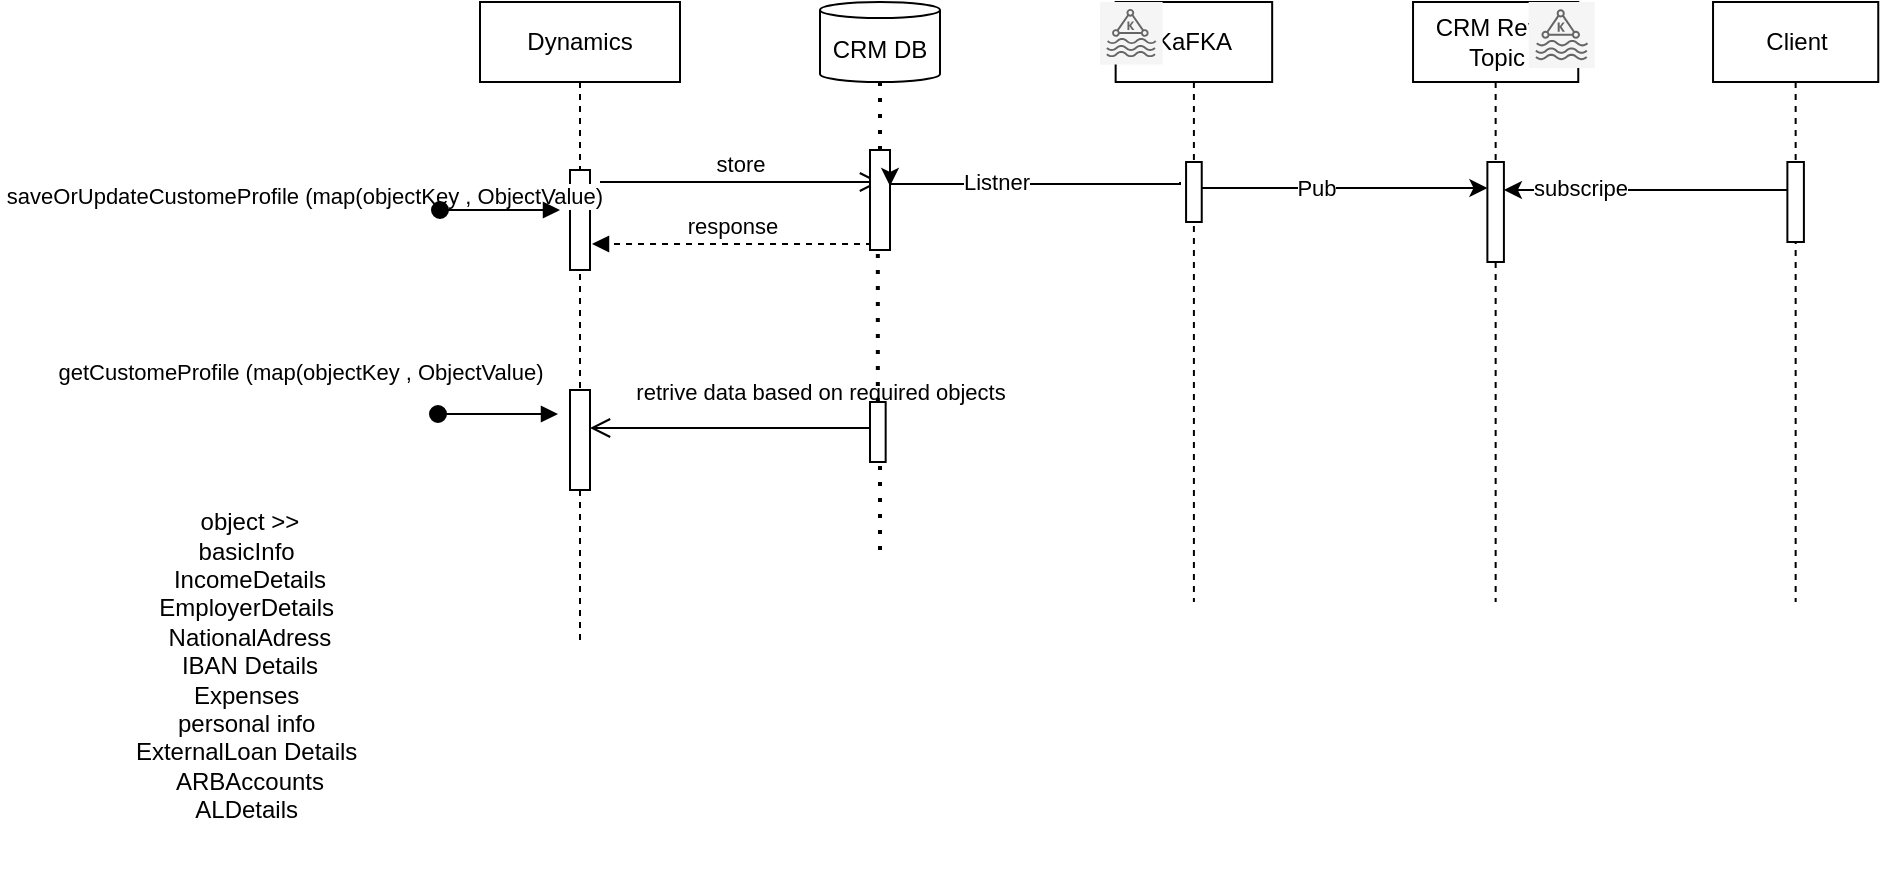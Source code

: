 <mxfile version="24.7.6">
  <diagram name="Page-1" id="2YBvvXClWsGukQMizWep">
    <mxGraphModel dx="1804" dy="523" grid="1" gridSize="10" guides="1" tooltips="1" connect="1" arrows="1" fold="1" page="1" pageScale="1" pageWidth="850" pageHeight="1100" math="0" shadow="0">
      <root>
        <mxCell id="0" />
        <mxCell id="1" parent="0" />
        <mxCell id="aM9ryv3xv72pqoxQDRHE-1" value="Dynamics" style="shape=umlLifeline;perimeter=lifelinePerimeter;whiteSpace=wrap;html=1;container=0;dropTarget=0;collapsible=0;recursiveResize=0;outlineConnect=0;portConstraint=eastwest;newEdgeStyle={&quot;edgeStyle&quot;:&quot;elbowEdgeStyle&quot;,&quot;elbow&quot;:&quot;vertical&quot;,&quot;curved&quot;:0,&quot;rounded&quot;:0};" parent="1" vertex="1">
          <mxGeometry x="40" y="40" width="100" height="320" as="geometry" />
        </mxCell>
        <mxCell id="RGJ-yCgJuge_6X9lLL64-7" value="" style="html=1;points=[];perimeter=orthogonalPerimeter;outlineConnect=0;targetShapes=umlLifeline;portConstraint=eastwest;newEdgeStyle={&quot;edgeStyle&quot;:&quot;elbowEdgeStyle&quot;,&quot;elbow&quot;:&quot;vertical&quot;,&quot;curved&quot;:0,&quot;rounded&quot;:0};" parent="aM9ryv3xv72pqoxQDRHE-1" vertex="1">
          <mxGeometry x="45" y="194" width="10" height="50" as="geometry" />
        </mxCell>
        <mxCell id="RGJ-yCgJuge_6X9lLL64-8" value="" style="html=1;points=[];perimeter=orthogonalPerimeter;outlineConnect=0;targetShapes=umlLifeline;portConstraint=eastwest;newEdgeStyle={&quot;edgeStyle&quot;:&quot;elbowEdgeStyle&quot;,&quot;elbow&quot;:&quot;vertical&quot;,&quot;curved&quot;:0,&quot;rounded&quot;:0};" parent="aM9ryv3xv72pqoxQDRHE-1" vertex="1">
          <mxGeometry x="45" y="84" width="10" height="50" as="geometry" />
        </mxCell>
        <mxCell id="aM9ryv3xv72pqoxQDRHE-10" value="store" style="html=1;verticalAlign=bottom;endArrow=open;endSize=8;edgeStyle=elbowEdgeStyle;elbow=vertical;curved=0;rounded=0;" parent="1" edge="1">
          <mxGeometry relative="1" as="geometry">
            <mxPoint x="240" y="130" as="targetPoint" />
            <Array as="points">
              <mxPoint x="180" y="130" />
            </Array>
            <mxPoint x="100" y="130" as="sourcePoint" />
          </mxGeometry>
        </mxCell>
        <mxCell id="RGJ-yCgJuge_6X9lLL64-3" value="CRM DB" style="shape=cylinder3;whiteSpace=wrap;html=1;boundedLbl=1;backgroundOutline=1;size=4;" parent="1" vertex="1">
          <mxGeometry x="210" y="40" width="60" height="40" as="geometry" />
        </mxCell>
        <mxCell id="RGJ-yCgJuge_6X9lLL64-4" value="" style="endArrow=none;dashed=1;html=1;dashPattern=1 3;strokeWidth=2;rounded=0;" parent="1" edge="1" source="aM9ryv3xv72pqoxQDRHE-2">
          <mxGeometry width="50" height="50" relative="1" as="geometry">
            <mxPoint x="240" y="390" as="sourcePoint" />
            <mxPoint x="240" y="80" as="targetPoint" />
          </mxGeometry>
        </mxCell>
        <mxCell id="RGJ-yCgJuge_6X9lLL64-9" value="saveOrUpdateCustomeProfile (map(objectKey , ObjectValue)" style="html=1;verticalAlign=bottom;startArrow=oval;endArrow=block;startSize=8;edgeStyle=elbowEdgeStyle;elbow=vertical;curved=0;rounded=0;" parent="1" edge="1">
          <mxGeometry y="63" relative="1" as="geometry">
            <mxPoint x="12" y="166" as="sourcePoint" />
            <mxPoint x="12" y="166" as="targetPoint" />
            <mxPoint x="-60" y="-20" as="offset" />
          </mxGeometry>
        </mxCell>
        <mxCell id="RGJ-yCgJuge_6X9lLL64-10" value="response" style="html=1;verticalAlign=bottom;endArrow=block;edgeStyle=elbowEdgeStyle;elbow=vertical;curved=0;rounded=0;dashed=1;" parent="1" edge="1">
          <mxGeometry relative="1" as="geometry">
            <mxPoint x="236" y="161" as="sourcePoint" />
            <Array as="points">
              <mxPoint x="186" y="161" />
            </Array>
            <mxPoint x="96" y="161" as="targetPoint" />
          </mxGeometry>
        </mxCell>
        <mxCell id="RGJ-yCgJuge_6X9lLL64-16" value="getCustomeProfile (map(objectKey , ObjectValue)" style="html=1;verticalAlign=bottom;startArrow=oval;endArrow=block;startSize=8;edgeStyle=elbowEdgeStyle;elbow=vertical;curved=0;rounded=0;" parent="1" edge="1">
          <mxGeometry x="-1" y="70" relative="1" as="geometry">
            <mxPoint x="19" y="246" as="sourcePoint" />
            <mxPoint x="79" y="246" as="targetPoint" />
            <mxPoint x="-69" y="58" as="offset" />
          </mxGeometry>
        </mxCell>
        <mxCell id="RGJ-yCgJuge_6X9lLL64-17" value="retrive data based on required objects" style="html=1;verticalAlign=bottom;endArrow=open;endSize=8;edgeStyle=elbowEdgeStyle;elbow=vertical;curved=0;rounded=0;" parent="1" edge="1">
          <mxGeometry x="-0.643" y="-9" relative="1" as="geometry">
            <mxPoint x="95" y="253" as="targetPoint" />
            <Array as="points">
              <mxPoint x="175" y="253" />
            </Array>
            <mxPoint x="235" y="253" as="sourcePoint" />
            <mxPoint as="offset" />
          </mxGeometry>
        </mxCell>
        <mxCell id="RGJ-yCgJuge_6X9lLL64-19" value="object &amp;gt;&amp;gt;&lt;div&gt;basicInfo&amp;nbsp;&lt;/div&gt;&lt;div&gt;IncomeDetails&lt;/div&gt;&lt;div&gt;EmployerDetails&amp;nbsp;&lt;/div&gt;&lt;div&gt;NationalAdress&lt;/div&gt;&lt;div&gt;IBAN Details&lt;/div&gt;&lt;div&gt;Expenses&amp;nbsp;&lt;/div&gt;&lt;div&gt;personal info&amp;nbsp;&lt;/div&gt;&lt;div&gt;ExternalLoan Details&amp;nbsp;&lt;/div&gt;&lt;div&gt;ARBAccounts&lt;/div&gt;&lt;div&gt;ALDetails&amp;nbsp;&lt;/div&gt;&lt;div&gt;&lt;br&gt;&lt;/div&gt;" style="text;html=1;align=center;verticalAlign=middle;whiteSpace=wrap;rounded=0;" parent="1" vertex="1">
          <mxGeometry x="-200" y="274" width="250" height="210" as="geometry" />
        </mxCell>
        <mxCell id="RGJ-yCgJuge_6X9lLL64-20" value="" style="html=1;verticalAlign=bottom;startArrow=oval;endArrow=block;startSize=8;edgeStyle=elbowEdgeStyle;elbow=vertical;curved=0;rounded=0;" parent="1" edge="1">
          <mxGeometry x="-1" y="36" relative="1" as="geometry">
            <mxPoint x="20" y="144" as="sourcePoint" />
            <mxPoint x="80" y="144" as="targetPoint" />
            <mxPoint x="-35" y="26" as="offset" />
          </mxGeometry>
        </mxCell>
        <mxCell id="QnVffGnT3mfZB9zbuh3D-1" value="" style="group" vertex="1" connectable="0" parent="1">
          <mxGeometry x="350" y="40" width="90" height="300" as="geometry" />
        </mxCell>
        <mxCell id="RGJ-yCgJuge_6X9lLL64-21" value="" style="sketch=0;points=[[0,0,0],[0.25,0,0],[0.5,0,0],[0.75,0,0],[1,0,0],[0,1,0],[0.25,1,0],[0.5,1,0],[0.75,1,0],[1,1,0],[0,0.25,0],[0,0.5,0],[0,0.75,0],[1,0.25,0],[1,0.5,0],[1,0.75,0]];outlineConnect=0;fillColor=#f5f5f5;strokeColor=#666666;dashed=0;verticalLabelPosition=bottom;verticalAlign=top;align=center;html=1;fontSize=12;fontStyle=0;aspect=fixed;shape=mxgraph.aws4.resourceIcon;resIcon=mxgraph.aws4.managed_streaming_for_kafka;fontColor=#333333;container=0;" parent="QnVffGnT3mfZB9zbuh3D-1" vertex="1">
          <mxGeometry width="31.304" height="31.304" as="geometry" />
        </mxCell>
        <mxCell id="QnVffGnT3mfZB9zbuh3D-6" value="" style="group" vertex="1" connectable="0" parent="QnVffGnT3mfZB9zbuh3D-1">
          <mxGeometry width="86.087" height="300" as="geometry" />
        </mxCell>
        <mxCell id="QnVffGnT3mfZB9zbuh3D-7" value="KaFKA" style="shape=umlLifeline;perimeter=lifelinePerimeter;whiteSpace=wrap;html=1;container=0;dropTarget=0;collapsible=0;recursiveResize=0;outlineConnect=0;portConstraint=eastwest;newEdgeStyle={&quot;edgeStyle&quot;:&quot;elbowEdgeStyle&quot;,&quot;elbow&quot;:&quot;vertical&quot;,&quot;curved&quot;:0,&quot;rounded&quot;:0};" vertex="1" parent="QnVffGnT3mfZB9zbuh3D-6">
          <mxGeometry x="7.826" width="78.261" height="300" as="geometry" />
        </mxCell>
        <mxCell id="QnVffGnT3mfZB9zbuh3D-8" value="" style="sketch=0;points=[[0,0,0],[0.25,0,0],[0.5,0,0],[0.75,0,0],[1,0,0],[0,1,0],[0.25,1,0],[0.5,1,0],[0.75,1,0],[1,1,0],[0,0.25,0],[0,0.5,0],[0,0.75,0],[1,0.25,0],[1,0.5,0],[1,0.75,0]];outlineConnect=0;fillColor=#f5f5f5;strokeColor=#666666;dashed=0;verticalLabelPosition=bottom;verticalAlign=top;align=center;html=1;fontSize=12;fontStyle=0;aspect=fixed;shape=mxgraph.aws4.resourceIcon;resIcon=mxgraph.aws4.managed_streaming_for_kafka;fontColor=#333333;container=0;" vertex="1" parent="QnVffGnT3mfZB9zbuh3D-6">
          <mxGeometry width="31.304" height="31.304" as="geometry" />
        </mxCell>
        <mxCell id="QnVffGnT3mfZB9zbuh3D-9" value="" style="html=1;points=[];perimeter=orthogonalPerimeter;outlineConnect=0;targetShapes=umlLifeline;portConstraint=eastwest;newEdgeStyle={&quot;edgeStyle&quot;:&quot;elbowEdgeStyle&quot;,&quot;elbow&quot;:&quot;vertical&quot;,&quot;curved&quot;:0,&quot;rounded&quot;:0};" vertex="1" parent="QnVffGnT3mfZB9zbuh3D-6">
          <mxGeometry x="43.04" y="80" width="7.83" height="30" as="geometry" />
        </mxCell>
        <mxCell id="QnVffGnT3mfZB9zbuh3D-3" value="" style="endArrow=none;dashed=1;html=1;dashPattern=1 3;strokeWidth=2;rounded=0;" edge="1" parent="1" source="QnVffGnT3mfZB9zbuh3D-37" target="aM9ryv3xv72pqoxQDRHE-2">
          <mxGeometry width="50" height="50" relative="1" as="geometry">
            <mxPoint x="240" y="314" as="sourcePoint" />
            <mxPoint x="240" y="4" as="targetPoint" />
          </mxGeometry>
        </mxCell>
        <mxCell id="aM9ryv3xv72pqoxQDRHE-2" value="" style="html=1;points=[];perimeter=orthogonalPerimeter;outlineConnect=0;targetShapes=umlLifeline;portConstraint=eastwest;newEdgeStyle={&quot;edgeStyle&quot;:&quot;elbowEdgeStyle&quot;,&quot;elbow&quot;:&quot;vertical&quot;,&quot;curved&quot;:0,&quot;rounded&quot;:0};" parent="1" vertex="1">
          <mxGeometry x="235" y="114" width="10" height="50" as="geometry" />
        </mxCell>
        <mxCell id="QnVffGnT3mfZB9zbuh3D-4" style="edgeStyle=elbowEdgeStyle;rounded=0;orthogonalLoop=1;jettySize=auto;html=1;elbow=vertical;curved=0;" edge="1" parent="1">
          <mxGeometry relative="1" as="geometry">
            <mxPoint x="390" y="130" as="sourcePoint" />
            <mxPoint x="245" y="132" as="targetPoint" />
          </mxGeometry>
        </mxCell>
        <mxCell id="QnVffGnT3mfZB9zbuh3D-5" value="Listner" style="edgeLabel;html=1;align=center;verticalAlign=middle;resizable=0;points=[];" vertex="1" connectable="0" parent="QnVffGnT3mfZB9zbuh3D-4">
          <mxGeometry x="0.264" y="-1" relative="1" as="geometry">
            <mxPoint as="offset" />
          </mxGeometry>
        </mxCell>
        <mxCell id="QnVffGnT3mfZB9zbuh3D-22" value="" style="group" vertex="1" connectable="0" parent="1">
          <mxGeometry x="490" y="40" width="95" height="300" as="geometry" />
        </mxCell>
        <mxCell id="QnVffGnT3mfZB9zbuh3D-24" value="" style="group" vertex="1" connectable="0" parent="QnVffGnT3mfZB9zbuh3D-22">
          <mxGeometry x="8.261" width="90.87" height="300" as="geometry" />
        </mxCell>
        <mxCell id="QnVffGnT3mfZB9zbuh3D-25" value="CRM Retail Topic" style="shape=umlLifeline;perimeter=lifelinePerimeter;whiteSpace=wrap;html=1;container=0;dropTarget=0;collapsible=0;recursiveResize=0;outlineConnect=0;portConstraint=eastwest;newEdgeStyle={&quot;edgeStyle&quot;:&quot;elbowEdgeStyle&quot;,&quot;elbow&quot;:&quot;vertical&quot;,&quot;curved&quot;:0,&quot;rounded&quot;:0};" vertex="1" parent="QnVffGnT3mfZB9zbuh3D-24">
          <mxGeometry x="8.261" width="82.609" height="300" as="geometry" />
        </mxCell>
        <mxCell id="QnVffGnT3mfZB9zbuh3D-26" value="" style="sketch=0;points=[[0,0,0],[0.25,0,0],[0.5,0,0],[0.75,0,0],[1,0,0],[0,1,0],[0.25,1,0],[0.5,1,0],[0.75,1,0],[1,1,0],[0,0.25,0],[0,0.5,0],[0,0.75,0],[1,0.25,0],[1,0.5,0],[1,0.75,0]];outlineConnect=0;fillColor=#f5f5f5;strokeColor=#666666;dashed=0;verticalLabelPosition=bottom;verticalAlign=top;align=center;html=1;fontSize=12;fontStyle=0;aspect=fixed;shape=mxgraph.aws4.resourceIcon;resIcon=mxgraph.aws4.managed_streaming_for_kafka;fontColor=#333333;container=0;" vertex="1" parent="QnVffGnT3mfZB9zbuh3D-24">
          <mxGeometry x="66.087" width="33.043" height="33.043" as="geometry" />
        </mxCell>
        <mxCell id="QnVffGnT3mfZB9zbuh3D-29" value="" style="html=1;points=[];perimeter=orthogonalPerimeter;outlineConnect=0;targetShapes=umlLifeline;portConstraint=eastwest;newEdgeStyle={&quot;edgeStyle&quot;:&quot;elbowEdgeStyle&quot;,&quot;elbow&quot;:&quot;vertical&quot;,&quot;curved&quot;:0,&quot;rounded&quot;:0};" vertex="1" parent="QnVffGnT3mfZB9zbuh3D-24">
          <mxGeometry x="45.43" y="80" width="8.26" height="50" as="geometry" />
        </mxCell>
        <mxCell id="QnVffGnT3mfZB9zbuh3D-12" style="edgeStyle=elbowEdgeStyle;rounded=0;orthogonalLoop=1;jettySize=auto;html=1;elbow=vertical;curved=0;" edge="1" parent="1">
          <mxGeometry relative="1" as="geometry">
            <mxPoint x="543.696" y="133" as="targetPoint" />
            <mxPoint x="400.87" y="133" as="sourcePoint" />
          </mxGeometry>
        </mxCell>
        <mxCell id="QnVffGnT3mfZB9zbuh3D-13" value="Pub" style="edgeLabel;html=1;align=center;verticalAlign=middle;resizable=0;points=[];" vertex="1" connectable="0" parent="QnVffGnT3mfZB9zbuh3D-12">
          <mxGeometry x="-0.2" relative="1" as="geometry">
            <mxPoint as="offset" />
          </mxGeometry>
        </mxCell>
        <mxCell id="QnVffGnT3mfZB9zbuh3D-30" value="" style="group" vertex="1" connectable="0" parent="1">
          <mxGeometry x="640" y="40" width="95" height="300" as="geometry" />
        </mxCell>
        <mxCell id="QnVffGnT3mfZB9zbuh3D-31" value="" style="group" vertex="1" connectable="0" parent="QnVffGnT3mfZB9zbuh3D-30">
          <mxGeometry x="8.261" width="90.87" height="300" as="geometry" />
        </mxCell>
        <mxCell id="QnVffGnT3mfZB9zbuh3D-32" value="Client" style="shape=umlLifeline;perimeter=lifelinePerimeter;whiteSpace=wrap;html=1;container=0;dropTarget=0;collapsible=0;recursiveResize=0;outlineConnect=0;portConstraint=eastwest;newEdgeStyle={&quot;edgeStyle&quot;:&quot;elbowEdgeStyle&quot;,&quot;elbow&quot;:&quot;vertical&quot;,&quot;curved&quot;:0,&quot;rounded&quot;:0};" vertex="1" parent="QnVffGnT3mfZB9zbuh3D-31">
          <mxGeometry x="8.261" width="82.609" height="300" as="geometry" />
        </mxCell>
        <mxCell id="QnVffGnT3mfZB9zbuh3D-34" value="" style="html=1;points=[];perimeter=orthogonalPerimeter;outlineConnect=0;targetShapes=umlLifeline;portConstraint=eastwest;newEdgeStyle={&quot;edgeStyle&quot;:&quot;elbowEdgeStyle&quot;,&quot;elbow&quot;:&quot;vertical&quot;,&quot;curved&quot;:0,&quot;rounded&quot;:0};" vertex="1" parent="QnVffGnT3mfZB9zbuh3D-31">
          <mxGeometry x="45.43" y="80" width="8.26" height="40" as="geometry" />
        </mxCell>
        <mxCell id="QnVffGnT3mfZB9zbuh3D-35" style="edgeStyle=elbowEdgeStyle;rounded=0;orthogonalLoop=1;jettySize=auto;html=1;elbow=vertical;curved=0;" edge="1" parent="1">
          <mxGeometry relative="1" as="geometry">
            <mxPoint x="693.696" y="134" as="sourcePoint" />
            <mxPoint x="551.957" y="134" as="targetPoint" />
          </mxGeometry>
        </mxCell>
        <mxCell id="QnVffGnT3mfZB9zbuh3D-36" value="subscripe" style="edgeLabel;html=1;align=center;verticalAlign=middle;resizable=0;points=[];" vertex="1" connectable="0" parent="QnVffGnT3mfZB9zbuh3D-35">
          <mxGeometry x="0.463" y="-1" relative="1" as="geometry">
            <mxPoint as="offset" />
          </mxGeometry>
        </mxCell>
        <mxCell id="QnVffGnT3mfZB9zbuh3D-38" value="" style="endArrow=none;dashed=1;html=1;dashPattern=1 3;strokeWidth=2;rounded=0;" edge="1" parent="1" target="QnVffGnT3mfZB9zbuh3D-37">
          <mxGeometry width="50" height="50" relative="1" as="geometry">
            <mxPoint x="240" y="314" as="sourcePoint" />
            <mxPoint x="240" y="164" as="targetPoint" />
          </mxGeometry>
        </mxCell>
        <mxCell id="QnVffGnT3mfZB9zbuh3D-37" value="" style="html=1;points=[];perimeter=orthogonalPerimeter;outlineConnect=0;targetShapes=umlLifeline;portConstraint=eastwest;newEdgeStyle={&quot;edgeStyle&quot;:&quot;elbowEdgeStyle&quot;,&quot;elbow&quot;:&quot;vertical&quot;,&quot;curved&quot;:0,&quot;rounded&quot;:0};" vertex="1" parent="1">
          <mxGeometry x="235.0" y="240" width="7.83" height="30" as="geometry" />
        </mxCell>
      </root>
    </mxGraphModel>
  </diagram>
</mxfile>
